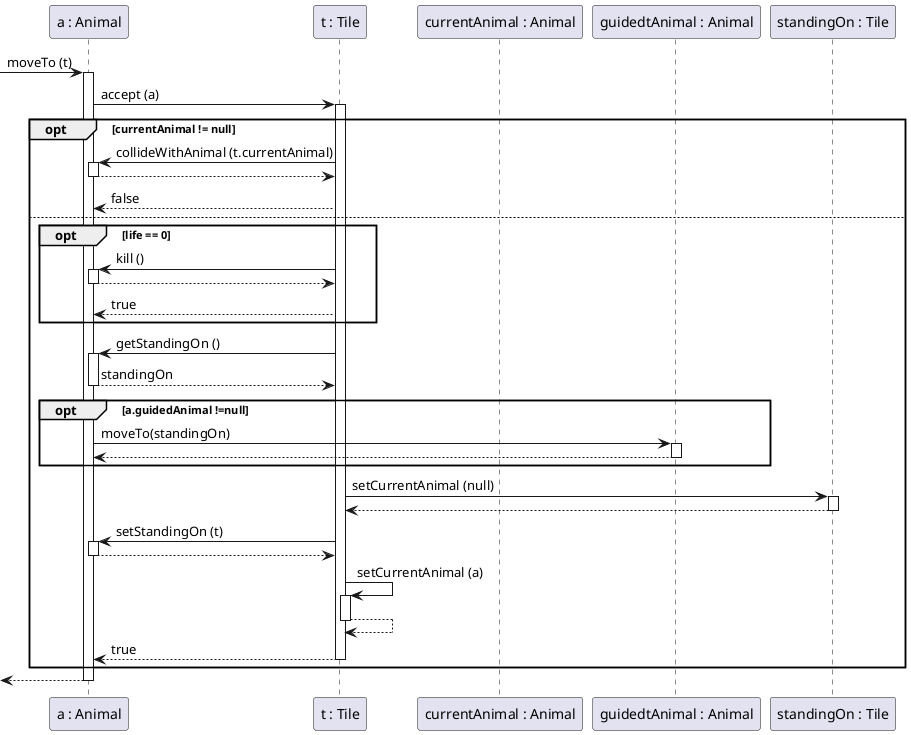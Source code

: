 @startuml

skinparam classAttributeIconSize 0
skinparam guillemet false

participant "a : Animal" as a
participant "t : Tile" as t
participant "currentAnimal : Animal" as currentAnimal
participant "guidedtAnimal : Animal" as guidedAnimal
participant "standingOn : Tile" as standingOn

[-> a : moveTo (t)
activate a

a -> t ++ : accept (a)

opt currentAnimal != null

    t -> a ++ : collideWithAnimal (t.currentAnimal)
    a --> t --

    t --> a : false

else

    opt life == 0

        t -> a ++ : kill ()
        a --> t --

        t --> a : true

    end

    t -> a ++ : getStandingOn ()
    a --> t -- : standingOn

    opt a.guidedAnimal !=null
    a -> guidedAnimal ++: moveTo(standingOn)
    guidedAnimal --> a --
    end

    t -> standingOn ++ : setCurrentAnimal (null)
    standingOn --> t --

    t -> a ++ : setStandingOn (t)
    a --> t --

    t -> t ++ : setCurrentAnimal (a)
    t --> t --

    t --> a -- : true

end

[<-- a
deactivate a

@enduml
